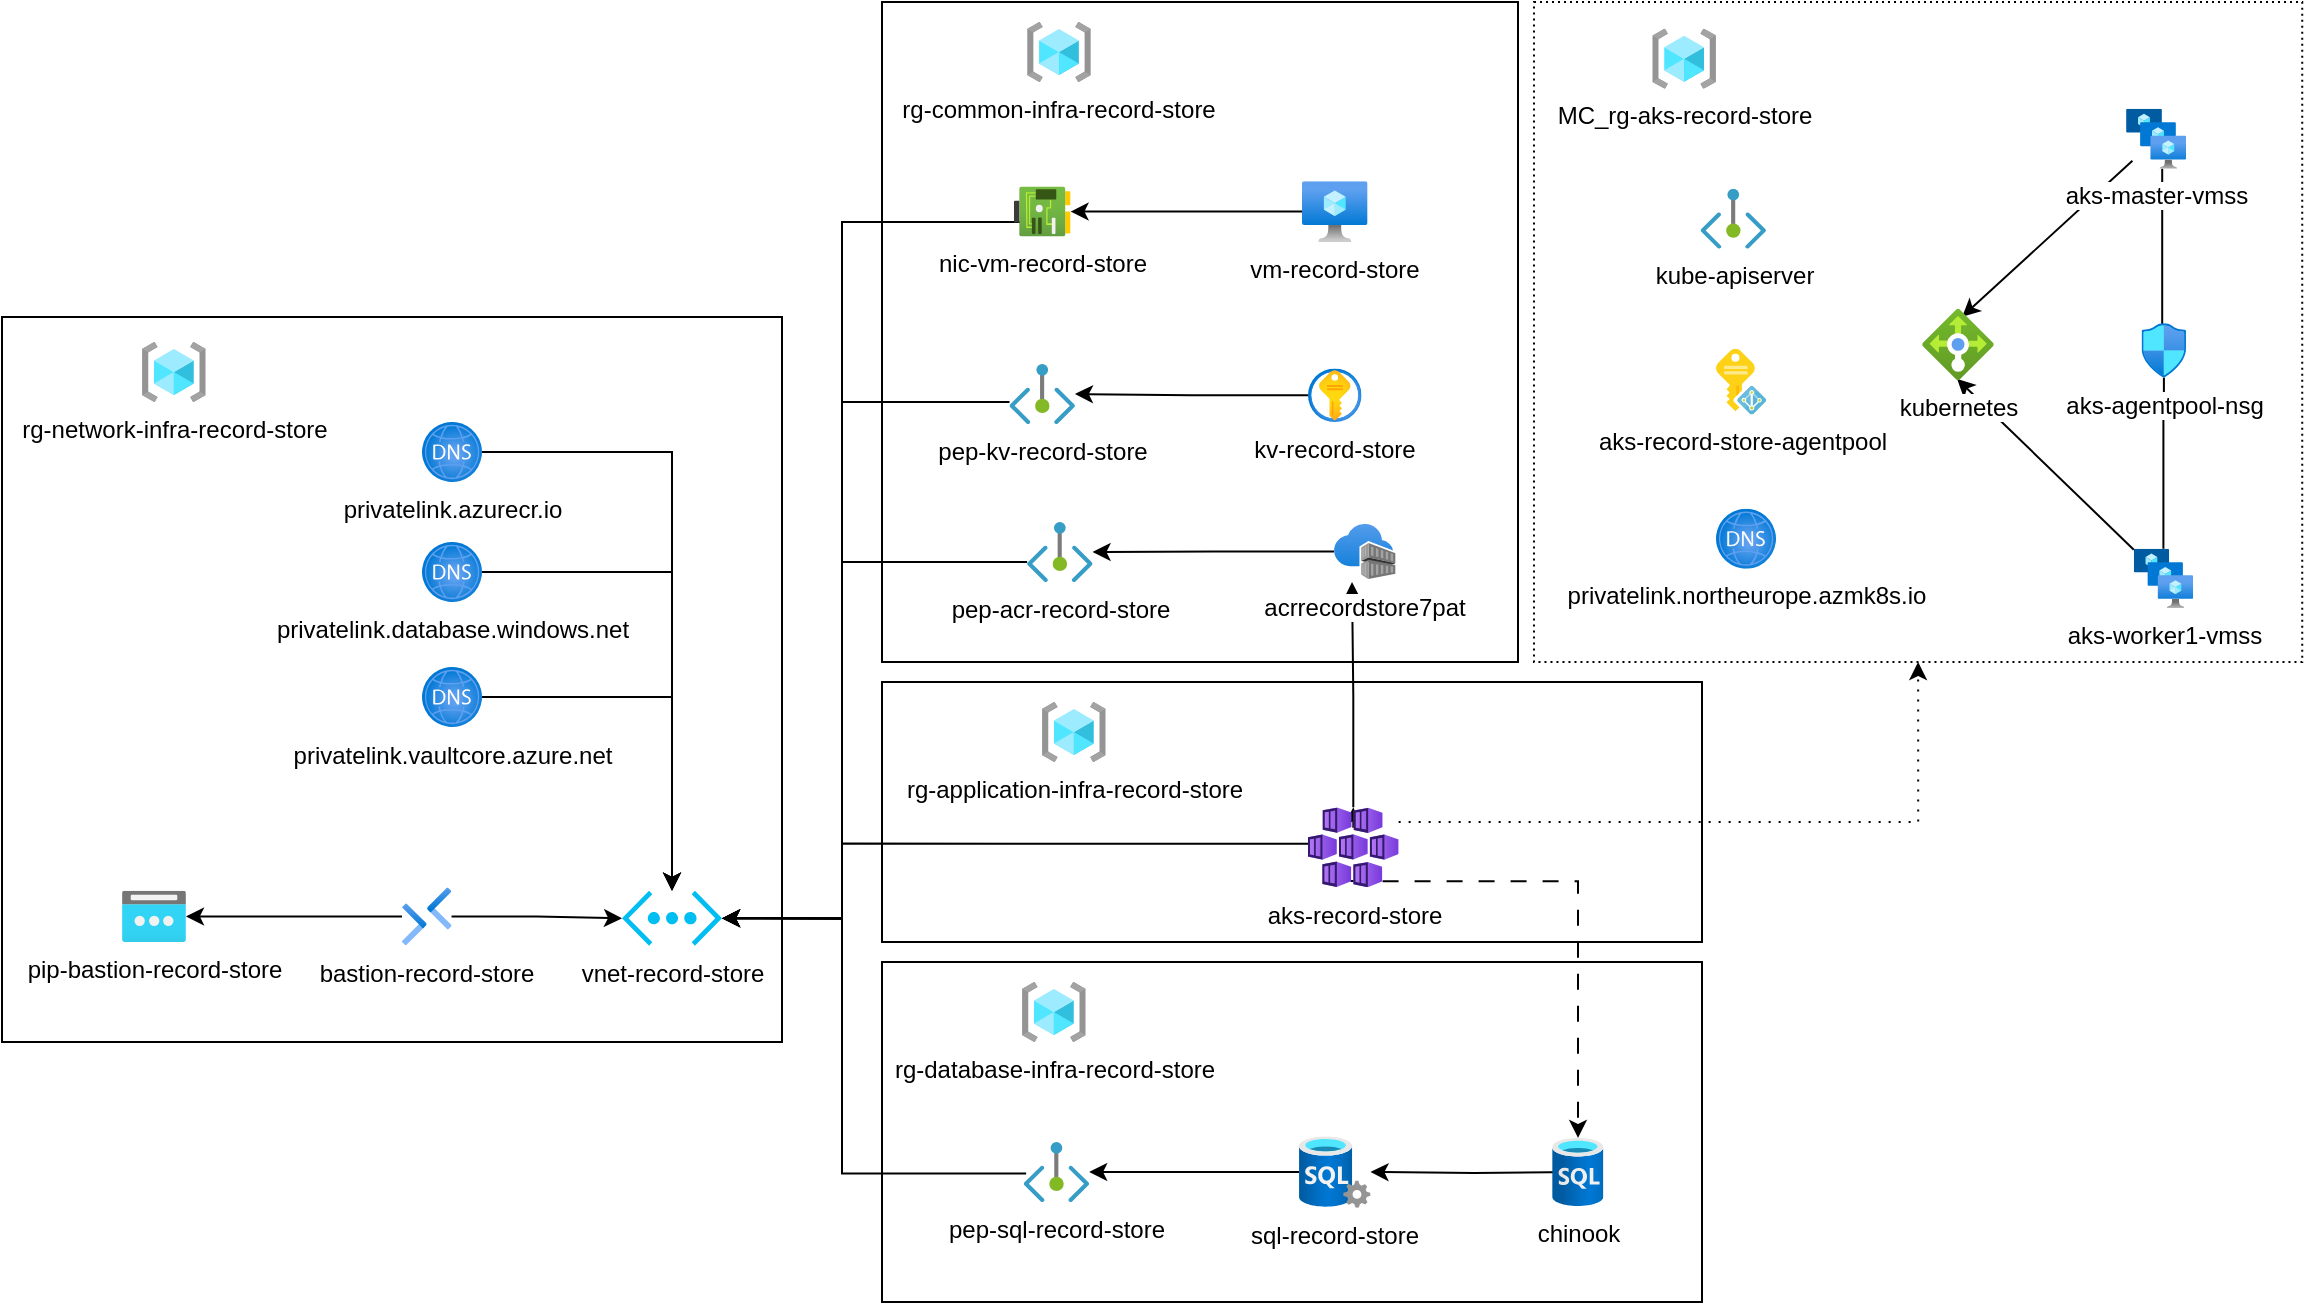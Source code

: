 <mxfile version="26.2.14">
  <diagram name="Σελίδα-1" id="SPV5Z6uSIUsDqQ7ifYqc">
    <mxGraphModel dx="1489" dy="1933" grid="1" gridSize="10" guides="1" tooltips="1" connect="1" arrows="1" fold="1" page="1" pageScale="1" pageWidth="827" pageHeight="1169" math="0" shadow="0">
      <root>
        <mxCell id="0" />
        <mxCell id="1" parent="0" />
        <mxCell id="jJ_zQQ7VyA52ah6jsc07-2" value="" style="rounded=0;whiteSpace=wrap;html=1;" parent="1" vertex="1">
          <mxGeometry x="282" y="-122.5" width="390" height="362.5" as="geometry" />
        </mxCell>
        <mxCell id="jJ_zQQ7VyA52ah6jsc07-1" value="rg-network-infra-record-store" style="image;aspect=fixed;html=1;points=[];align=center;fontSize=12;image=img/lib/azure2/general/Resource_Groups.svg;" parent="1" vertex="1">
          <mxGeometry x="352" y="-110" width="31.88" height="30" as="geometry" />
        </mxCell>
        <mxCell id="jJ_zQQ7VyA52ah6jsc07-4" value="" style="rounded=0;whiteSpace=wrap;html=1;" parent="1" vertex="1">
          <mxGeometry x="722" y="-280" width="318" height="330" as="geometry" />
        </mxCell>
        <mxCell id="jJ_zQQ7VyA52ah6jsc07-6" value="" style="rounded=0;whiteSpace=wrap;html=1;" parent="1" vertex="1">
          <mxGeometry x="722" y="200" width="410" height="170" as="geometry" />
        </mxCell>
        <mxCell id="jJ_zQQ7VyA52ah6jsc07-7" value="rg-common-infra-record-store" style="image;aspect=fixed;html=1;points=[];align=center;fontSize=12;image=img/lib/azure2/general/Resource_Groups.svg;" parent="1" vertex="1">
          <mxGeometry x="794.55" y="-270" width="31.88" height="30" as="geometry" />
        </mxCell>
        <mxCell id="jJ_zQQ7VyA52ah6jsc07-8" value="" style="rounded=0;whiteSpace=wrap;html=1;" parent="1" vertex="1">
          <mxGeometry x="722" y="60" width="410" height="130" as="geometry" />
        </mxCell>
        <mxCell id="jJ_zQQ7VyA52ah6jsc07-9" value="rg-database-infra-record-store" style="image;aspect=fixed;html=1;points=[];align=center;fontSize=12;image=img/lib/azure2/general/Resource_Groups.svg;" parent="1" vertex="1">
          <mxGeometry x="792.0" y="210" width="31.88" height="30" as="geometry" />
        </mxCell>
        <mxCell id="jJ_zQQ7VyA52ah6jsc07-10" value="vnet-record-store" style="verticalLabelPosition=bottom;html=1;verticalAlign=top;align=center;strokeColor=none;fillColor=#00BEF2;shape=mxgraph.azure.virtual_network;pointerEvents=1;" parent="1" vertex="1">
          <mxGeometry x="592" y="164.41" width="50" height="27.5" as="geometry" />
        </mxCell>
        <mxCell id="jJ_zQQ7VyA52ah6jsc07-11" style="edgeStyle=orthogonalEdgeStyle;rounded=0;orthogonalLoop=1;jettySize=auto;html=1;exitX=0.5;exitY=1;exitDx=0;exitDy=0;exitPerimeter=0;" parent="1" source="jJ_zQQ7VyA52ah6jsc07-10" target="jJ_zQQ7VyA52ah6jsc07-10" edge="1">
          <mxGeometry relative="1" as="geometry" />
        </mxCell>
        <mxCell id="jJ_zQQ7VyA52ah6jsc07-18" value="" style="edgeStyle=orthogonalEdgeStyle;rounded=0;orthogonalLoop=1;jettySize=auto;html=1;" parent="1" source="jJ_zQQ7VyA52ah6jsc07-14" target="jJ_zQQ7VyA52ah6jsc07-10" edge="1">
          <mxGeometry relative="1" as="geometry" />
        </mxCell>
        <mxCell id="jJ_zQQ7VyA52ah6jsc07-20" value="" style="edgeStyle=orthogonalEdgeStyle;rounded=0;orthogonalLoop=1;jettySize=auto;html=1;" parent="1" source="jJ_zQQ7VyA52ah6jsc07-14" target="jJ_zQQ7VyA52ah6jsc07-19" edge="1">
          <mxGeometry relative="1" as="geometry" />
        </mxCell>
        <mxCell id="jJ_zQQ7VyA52ah6jsc07-14" value="bastion-record-store" style="image;aspect=fixed;html=1;points=[];align=center;fontSize=12;image=img/lib/azure2/networking/Bastions.svg;" parent="1" vertex="1">
          <mxGeometry x="482" y="162.68" width="24.78" height="29.05" as="geometry" />
        </mxCell>
        <mxCell id="jJ_zQQ7VyA52ah6jsc07-19" value="pip-bastion-record-store" style="image;aspect=fixed;html=1;points=[];align=center;fontSize=12;image=img/lib/azure2/networking/Public_IP_Addresses.svg;" parent="1" vertex="1">
          <mxGeometry x="342" y="164.41" width="31.99" height="25.59" as="geometry" />
        </mxCell>
        <mxCell id="jJ_zQQ7VyA52ah6jsc07-29" value="" style="edgeStyle=orthogonalEdgeStyle;rounded=0;orthogonalLoop=1;jettySize=auto;html=1;entryX=0.5;entryY=0;entryDx=0;entryDy=0;entryPerimeter=0;" parent="1" source="jJ_zQQ7VyA52ah6jsc07-21" target="jJ_zQQ7VyA52ah6jsc07-10" edge="1">
          <mxGeometry relative="1" as="geometry">
            <mxPoint x="622" y="25" as="targetPoint" />
          </mxGeometry>
        </mxCell>
        <mxCell id="jJ_zQQ7VyA52ah6jsc07-21" value="privatelink.database.windows.net" style="image;aspect=fixed;html=1;points=[];align=center;fontSize=12;image=img/lib/azure2/networking/DNS_Zones.svg;" parent="1" vertex="1">
          <mxGeometry x="492" y="-10" width="30" height="30" as="geometry" />
        </mxCell>
        <mxCell id="jJ_zQQ7VyA52ah6jsc07-27" value="" style="edgeStyle=orthogonalEdgeStyle;rounded=0;orthogonalLoop=1;jettySize=auto;html=1;entryX=0.5;entryY=0;entryDx=0;entryDy=0;entryPerimeter=0;" parent="1" source="jJ_zQQ7VyA52ah6jsc07-22" target="jJ_zQQ7VyA52ah6jsc07-10" edge="1">
          <mxGeometry relative="1" as="geometry">
            <mxPoint x="552" y="-55" as="targetPoint" />
          </mxGeometry>
        </mxCell>
        <mxCell id="jJ_zQQ7VyA52ah6jsc07-22" value="privatelink.azurecr.io" style="image;aspect=fixed;html=1;points=[];align=center;fontSize=12;image=img/lib/azure2/networking/DNS_Zones.svg;" parent="1" vertex="1">
          <mxGeometry x="492" y="-70" width="30" height="30" as="geometry" />
        </mxCell>
        <mxCell id="jJ_zQQ7VyA52ah6jsc07-31" value="" style="edgeStyle=orthogonalEdgeStyle;rounded=0;orthogonalLoop=1;jettySize=auto;html=1;entryX=0.5;entryY=0;entryDx=0;entryDy=0;entryPerimeter=0;" parent="1" source="jJ_zQQ7VyA52ah6jsc07-23" target="jJ_zQQ7VyA52ah6jsc07-10" edge="1">
          <mxGeometry relative="1" as="geometry">
            <mxPoint x="622" y="85" as="targetPoint" />
          </mxGeometry>
        </mxCell>
        <mxCell id="jJ_zQQ7VyA52ah6jsc07-23" value="privatelink.vaultcore.azure.net" style="image;aspect=fixed;html=1;points=[];align=center;fontSize=12;image=img/lib/azure2/networking/DNS_Zones.svg;" parent="1" vertex="1">
          <mxGeometry x="492" y="52.5" width="30" height="30" as="geometry" />
        </mxCell>
        <mxCell id="jJ_zQQ7VyA52ah6jsc07-41" value="" style="edgeStyle=orthogonalEdgeStyle;rounded=0;orthogonalLoop=1;jettySize=auto;html=1;" parent="1" source="jJ_zQQ7VyA52ah6jsc07-32" target="jJ_zQQ7VyA52ah6jsc07-39" edge="1">
          <mxGeometry relative="1" as="geometry" />
        </mxCell>
        <mxCell id="jJ_zQQ7VyA52ah6jsc07-32" value="kv-record-store" style="image;aspect=fixed;html=1;points=[];align=center;fontSize=12;image=img/lib/azure2/security/Key_Vaults.svg;" parent="1" vertex="1">
          <mxGeometry x="934.99" y="-96.79" width="26.79" height="26.79" as="geometry" />
        </mxCell>
        <mxCell id="jJ_zQQ7VyA52ah6jsc07-36" value="" style="edgeStyle=orthogonalEdgeStyle;rounded=0;orthogonalLoop=1;jettySize=auto;html=1;" parent="1" source="jJ_zQQ7VyA52ah6jsc07-34" target="jJ_zQQ7VyA52ah6jsc07-35" edge="1">
          <mxGeometry relative="1" as="geometry" />
        </mxCell>
        <mxCell id="jJ_zQQ7VyA52ah6jsc07-34" value="vm-record-store" style="image;aspect=fixed;html=1;points=[];align=center;fontSize=12;image=img/lib/azure2/compute/Virtual_Machine.svg;" parent="1" vertex="1">
          <mxGeometry x="932" y="-190.4" width="32.78" height="30.4" as="geometry" />
        </mxCell>
        <mxCell id="jJ_zQQ7VyA52ah6jsc07-38" value="" style="edgeStyle=orthogonalEdgeStyle;rounded=0;orthogonalLoop=1;jettySize=auto;html=1;entryX=1;entryY=0.5;entryDx=0;entryDy=0;entryPerimeter=0;" parent="1" target="jJ_zQQ7VyA52ah6jsc07-10" edge="1">
          <mxGeometry relative="1" as="geometry">
            <mxPoint x="642" y="223.09" as="targetPoint" />
            <Array as="points">
              <mxPoint x="792" y="-170" />
              <mxPoint x="702" y="-170" />
              <mxPoint x="702" y="178" />
            </Array>
            <mxPoint x="792" y="-180" as="sourcePoint" />
          </mxGeometry>
        </mxCell>
        <mxCell id="jJ_zQQ7VyA52ah6jsc07-35" value="nic-vm-record-store" style="image;aspect=fixed;html=1;points=[];align=center;fontSize=12;image=img/lib/azure2/networking/Network_Interfaces.svg;" parent="1" vertex="1">
          <mxGeometry x="787.95" y="-187.7" width="28.33" height="25" as="geometry" />
        </mxCell>
        <mxCell id="jJ_zQQ7VyA52ah6jsc07-71" value="" style="edgeStyle=orthogonalEdgeStyle;rounded=0;orthogonalLoop=1;jettySize=auto;html=1;entryX=1;entryY=0.5;entryDx=0;entryDy=0;entryPerimeter=0;" parent="1" source="jJ_zQQ7VyA52ah6jsc07-39" target="jJ_zQQ7VyA52ah6jsc07-10" edge="1">
          <mxGeometry relative="1" as="geometry">
            <mxPoint x="652" y="180" as="targetPoint" />
            <Array as="points">
              <mxPoint x="702" y="-80" />
              <mxPoint x="702" y="178" />
            </Array>
          </mxGeometry>
        </mxCell>
        <mxCell id="jJ_zQQ7VyA52ah6jsc07-39" value="pep-kv-record-store" style="image;aspect=fixed;html=1;points=[];align=center;fontSize=12;image=img/lib/azure2/networking/Private_Endpoint.svg;" parent="1" vertex="1">
          <mxGeometry x="785.75" y="-99.0" width="32.73" height="30" as="geometry" />
        </mxCell>
        <mxCell id="jJ_zQQ7VyA52ah6jsc07-5" value="rg-application-infra-record-store" style="image;aspect=fixed;html=1;points=[];align=center;fontSize=12;image=img/lib/azure2/general/Resource_Groups.svg;" parent="1" vertex="1">
          <mxGeometry x="802" y="70" width="31.88" height="30" as="geometry" />
        </mxCell>
        <mxCell id="jJ_zQQ7VyA52ah6jsc07-69" value="" style="edgeStyle=orthogonalEdgeStyle;rounded=0;orthogonalLoop=1;jettySize=auto;html=1;dashed=1;dashPattern=8 8;exitX=0.47;exitY=0.922;exitDx=0;exitDy=0;exitPerimeter=0;" parent="1" source="i7mO_HSJkjgYJuF9Lymm-1" target="jJ_zQQ7VyA52ah6jsc07-66" edge="1">
          <mxGeometry relative="1" as="geometry">
            <mxPoint x="937.0" y="182.25" as="targetPoint" />
            <Array as="points">
              <mxPoint x="1070" y="160" />
            </Array>
            <mxPoint x="962.327" y="159.716" as="sourcePoint" />
          </mxGeometry>
        </mxCell>
        <mxCell id="jJ_zQQ7VyA52ah6jsc07-74" value="" style="edgeStyle=orthogonalEdgeStyle;rounded=0;orthogonalLoop=1;jettySize=auto;html=1;entryX=1;entryY=0.5;entryDx=0;entryDy=0;entryPerimeter=0;" parent="1" target="jJ_zQQ7VyA52ah6jsc07-10" edge="1">
          <mxGeometry relative="1" as="geometry">
            <mxPoint x="642.0" y="189.95" as="targetPoint" />
            <Array as="points">
              <mxPoint x="702" y="141" />
              <mxPoint x="702" y="178" />
            </Array>
            <mxPoint x="945.52" y="140.843" as="sourcePoint" />
          </mxGeometry>
        </mxCell>
        <mxCell id="jJ_zQQ7VyA52ah6jsc07-63" value="" style="edgeStyle=orthogonalEdgeStyle;rounded=0;orthogonalLoop=1;jettySize=auto;html=1;" parent="1" source="jJ_zQQ7VyA52ah6jsc07-60" target="jJ_zQQ7VyA52ah6jsc07-61" edge="1">
          <mxGeometry relative="1" as="geometry" />
        </mxCell>
        <mxCell id="jJ_zQQ7VyA52ah6jsc07-60" value="sql-record-store" style="image;aspect=fixed;html=1;points=[];align=center;fontSize=12;image=img/lib/azure2/databases/SQL_Server.svg;" parent="1" vertex="1">
          <mxGeometry x="930.52" y="287.13" width="35.75" height="35.75" as="geometry" />
        </mxCell>
        <mxCell id="jJ_zQQ7VyA52ah6jsc07-65" value="" style="edgeStyle=orthogonalEdgeStyle;rounded=0;orthogonalLoop=1;jettySize=auto;html=1;entryX=1;entryY=0.5;entryDx=0;entryDy=0;entryPerimeter=0;exitX=0.037;exitY=0.526;exitDx=0;exitDy=0;exitPerimeter=0;" parent="1" source="jJ_zQQ7VyA52ah6jsc07-61" target="jJ_zQQ7VyA52ah6jsc07-10" edge="1">
          <mxGeometry relative="1" as="geometry">
            <mxPoint x="712.0" y="287.88" as="targetPoint" />
            <Array as="points">
              <mxPoint x="702" y="306" />
              <mxPoint x="702" y="178" />
            </Array>
          </mxGeometry>
        </mxCell>
        <mxCell id="jJ_zQQ7VyA52ah6jsc07-61" value="pep-sql-record-store" style="image;aspect=fixed;html=1;points=[];align=center;fontSize=12;image=img/lib/azure2/networking/Private_Endpoint.svg;" parent="1" vertex="1">
          <mxGeometry x="792.85" y="290.01" width="32.73" height="30" as="geometry" />
        </mxCell>
        <mxCell id="jJ_zQQ7VyA52ah6jsc07-67" value="" style="edgeStyle=orthogonalEdgeStyle;rounded=0;orthogonalLoop=1;jettySize=auto;html=1;" parent="1" target="jJ_zQQ7VyA52ah6jsc07-60" edge="1">
          <mxGeometry relative="1" as="geometry">
            <mxPoint x="1070" y="305" as="sourcePoint" />
          </mxGeometry>
        </mxCell>
        <mxCell id="jJ_zQQ7VyA52ah6jsc07-66" value="chinook" style="image;aspect=fixed;html=1;points=[];align=center;fontSize=12;image=img/lib/azure2/databases/SQL_Database.svg;" parent="1" vertex="1">
          <mxGeometry x="1057.09" y="287.95" width="25.59" height="34.12" as="geometry" />
        </mxCell>
        <mxCell id="OFRQKfqipWbO-PDtUtyY-5" value="" style="edgeStyle=orthogonalEdgeStyle;rounded=0;orthogonalLoop=1;jettySize=auto;html=1;" parent="1" source="OFRQKfqipWbO-PDtUtyY-1" target="OFRQKfqipWbO-PDtUtyY-3" edge="1">
          <mxGeometry relative="1" as="geometry" />
        </mxCell>
        <mxCell id="OFRQKfqipWbO-PDtUtyY-3" value="pep-acr-record-store" style="image;aspect=fixed;html=1;points=[];align=center;fontSize=12;image=img/lib/azure2/networking/Private_Endpoint.svg;" parent="1" vertex="1">
          <mxGeometry x="794.55" y="-20.0" width="32.73" height="30" as="geometry" />
        </mxCell>
        <mxCell id="OFRQKfqipWbO-PDtUtyY-4" value="" style="edgeStyle=orthogonalEdgeStyle;rounded=0;orthogonalLoop=1;jettySize=auto;html=1;entryX=1;entryY=0.5;entryDx=0;entryDy=0;entryPerimeter=0;" parent="1" source="OFRQKfqipWbO-PDtUtyY-3" target="jJ_zQQ7VyA52ah6jsc07-10" edge="1">
          <mxGeometry relative="1" as="geometry">
            <mxPoint x="642" y="281" as="targetPoint" />
            <Array as="points">
              <mxPoint x="702" />
              <mxPoint x="702" y="178" />
            </Array>
            <mxPoint x="791" y="-40" as="sourcePoint" />
          </mxGeometry>
        </mxCell>
        <mxCell id="i7mO_HSJkjgYJuF9Lymm-2" value="" style="edgeStyle=orthogonalEdgeStyle;rounded=0;orthogonalLoop=1;jettySize=auto;html=1;dashed=1;dashPattern=8 8;exitX=0.47;exitY=0.922;exitDx=0;exitDy=0;exitPerimeter=0;" parent="1" target="i7mO_HSJkjgYJuF9Lymm-1" edge="1">
          <mxGeometry relative="1" as="geometry">
            <mxPoint x="1070" y="288" as="targetPoint" />
            <Array as="points" />
            <mxPoint x="962.327" y="159.716" as="sourcePoint" />
          </mxGeometry>
        </mxCell>
        <mxCell id="i7mO_HSJkjgYJuF9Lymm-10" style="edgeStyle=orthogonalEdgeStyle;rounded=0;orthogonalLoop=1;jettySize=auto;html=1;entryX=0.5;entryY=1;entryDx=0;entryDy=0;dashed=1;dashPattern=1 4;" parent="1" source="i7mO_HSJkjgYJuF9Lymm-1" target="i7mO_HSJkjgYJuF9Lymm-5" edge="1">
          <mxGeometry relative="1" as="geometry">
            <mxPoint x="1142" y="141.65" as="targetPoint" />
            <Array as="points">
              <mxPoint x="1240" y="130" />
            </Array>
          </mxGeometry>
        </mxCell>
        <mxCell id="i7mO_HSJkjgYJuF9Lymm-1" value="aks-record-store" style="image;aspect=fixed;html=1;points=[];align=center;fontSize=12;image=img/lib/azure2/compute/Kubernetes_Services.svg;" parent="1" vertex="1">
          <mxGeometry x="934.99" y="122.68" width="45.33" height="40" as="geometry" />
        </mxCell>
        <mxCell id="i7mO_HSJkjgYJuF9Lymm-5" value="" style="rounded=0;whiteSpace=wrap;html=1;strokeColor=default;dashed=1;dashPattern=1 2;" parent="1" vertex="1">
          <mxGeometry x="1048" y="-280" width="384.12" height="330" as="geometry" />
        </mxCell>
        <mxCell id="i7mO_HSJkjgYJuF9Lymm-6" value="MC_rg-aks-record-store" style="image;aspect=fixed;html=1;points=[];align=center;fontSize=12;image=img/lib/azure2/general/Resource_Groups.svg;" parent="1" vertex="1">
          <mxGeometry x="1107.12" y="-266.65" width="31.88" height="30" as="geometry" />
        </mxCell>
        <mxCell id="i7mO_HSJkjgYJuF9Lymm-7" value="aks-worker1-vmss" style="image;aspect=fixed;html=1;points=[];align=center;fontSize=12;image=img/lib/azure2/compute/VM_Scale_Sets.svg;" parent="1" vertex="1">
          <mxGeometry x="1347.9" y="-6.65" width="29.63" height="29.63" as="geometry" />
        </mxCell>
        <mxCell id="i7mO_HSJkjgYJuF9Lymm-16" style="edgeStyle=orthogonalEdgeStyle;rounded=0;orthogonalLoop=1;jettySize=auto;html=1;endArrow=none;startFill=0;exitX=0.288;exitY=0.155;exitDx=0;exitDy=0;exitPerimeter=0;" parent="1" source="i7mO_HSJkjgYJuF9Lymm-13" target="i7mO_HSJkjgYJuF9Lymm-8" edge="1">
          <mxGeometry relative="1" as="geometry">
            <Array as="points">
              <mxPoint x="1358.12" y="-108.65" />
              <mxPoint x="1362.12" y="-108.65" />
            </Array>
          </mxGeometry>
        </mxCell>
        <mxCell id="i7mO_HSJkjgYJuF9Lymm-9" value="aks-record-store-agentpool" style="image;sketch=0;aspect=fixed;html=1;points=[];align=center;fontSize=12;image=img/lib/mscae/Managed_Identities.svg;" parent="1" vertex="1">
          <mxGeometry x="1139" y="-106.65" width="25.01" height="32.91" as="geometry" />
        </mxCell>
        <mxCell id="i7mO_HSJkjgYJuF9Lymm-12" value="kube-apiserver" style="image;aspect=fixed;html=1;points=[];align=center;fontSize=12;image=img/lib/azure2/networking/Private_Endpoint.svg;" parent="1" vertex="1">
          <mxGeometry x="1131.28" y="-186.65" width="32.73" height="30" as="geometry" />
        </mxCell>
        <mxCell id="i7mO_HSJkjgYJuF9Lymm-15" style="edgeStyle=orthogonalEdgeStyle;rounded=0;orthogonalLoop=1;jettySize=auto;html=1;endArrow=none;startFill=0;" parent="1" source="i7mO_HSJkjgYJuF9Lymm-13" target="i7mO_HSJkjgYJuF9Lymm-7" edge="1">
          <mxGeometry relative="1" as="geometry">
            <mxPoint x="1443.41" y="-106.652" as="sourcePoint" />
            <mxPoint x="1363.41" y="-2.02" as="targetPoint" />
            <Array as="points">
              <mxPoint x="1340.12" y="-76.65" />
              <mxPoint x="1340.12" y="-76.65" />
            </Array>
          </mxGeometry>
        </mxCell>
        <mxCell id="i7mO_HSJkjgYJuF9Lymm-13" value="aks-agentpool-nsg" style="image;aspect=fixed;html=1;points=[];align=center;fontSize=12;image=img/lib/azure2/networking/Network_Security_Groups.svg;" parent="1" vertex="1">
          <mxGeometry x="1351.75" y="-119.33" width="22.31" height="27.09" as="geometry" />
        </mxCell>
        <mxCell id="i7mO_HSJkjgYJuF9Lymm-19" style="rounded=0;orthogonalLoop=1;jettySize=auto;html=1;entryX=0.487;entryY=0.981;entryDx=0;entryDy=0;entryPerimeter=0;" parent="1" source="i7mO_HSJkjgYJuF9Lymm-7" target="i7mO_HSJkjgYJuF9Lymm-11" edge="1">
          <mxGeometry relative="1" as="geometry" />
        </mxCell>
        <UserObject label="privatelink.northeurope.azmk8s.io" link="privatelink.northeurope.azmk8s.io" id="i7mO_HSJkjgYJuF9Lymm-14">
          <mxCell style="image;aspect=fixed;html=1;points=[];align=center;fontSize=12;image=img/lib/azure2/networking/DNS_Zones.svg;" parent="1" vertex="1">
            <mxGeometry x="1139" y="-26.65" width="30" height="30" as="geometry" />
          </mxCell>
        </UserObject>
        <mxCell id="i7mO_HSJkjgYJuF9Lymm-18" style="rounded=0;orthogonalLoop=1;jettySize=auto;html=1;exitX=0.105;exitY=0.867;exitDx=0;exitDy=0;exitPerimeter=0;" parent="1" source="i7mO_HSJkjgYJuF9Lymm-8" edge="1">
          <mxGeometry relative="1" as="geometry">
            <mxPoint x="1262.12" y="-122.65" as="targetPoint" />
          </mxGeometry>
        </mxCell>
        <mxCell id="i7mO_HSJkjgYJuF9Lymm-21" style="edgeStyle=orthogonalEdgeStyle;rounded=0;orthogonalLoop=1;jettySize=auto;html=1;" parent="1" source="i7mO_HSJkjgYJuF9Lymm-1" edge="1">
          <mxGeometry relative="1" as="geometry">
            <mxPoint x="957" y="10" as="targetPoint" />
          </mxGeometry>
        </mxCell>
        <mxCell id="OFRQKfqipWbO-PDtUtyY-1" value="acrrecordstore7pat" style="image;aspect=fixed;html=1;points=[];align=center;fontSize=12;image=img/lib/azure2/containers/Container_Registries.svg;" parent="1" vertex="1">
          <mxGeometry x="948.02" y="-19" width="30.77" height="27.6" as="geometry" />
        </mxCell>
        <mxCell id="i7mO_HSJkjgYJuF9Lymm-8" value="aks-master-vmss" style="image;aspect=fixed;html=1;points=[];align=center;fontSize=12;image=img/lib/azure2/compute/VM_Scale_Sets.svg;" parent="1" vertex="1">
          <mxGeometry x="1344.06" y="-226.65" width="30" height="30" as="geometry" />
        </mxCell>
        <mxCell id="i7mO_HSJkjgYJuF9Lymm-11" value="kubernetes" style="image;aspect=fixed;html=1;points=[];align=center;fontSize=12;image=img/lib/azure2/networking/Load_Balancers.svg;" parent="1" vertex="1">
          <mxGeometry x="1242.12" y="-126.65" width="35.75" height="35.75" as="geometry" />
        </mxCell>
      </root>
    </mxGraphModel>
  </diagram>
</mxfile>
